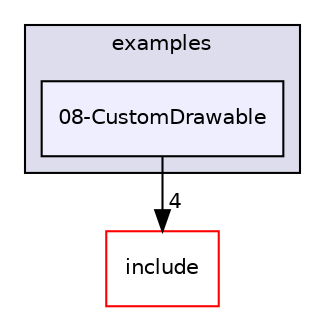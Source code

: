 digraph "/home/alexandre/Documents/sae_pacman/MinGL2/examples/08-CustomDrawable" {
  compound=true
  node [ fontsize="10", fontname="Helvetica"];
  edge [ labelfontsize="10", labelfontname="Helvetica"];
  subgraph clusterdir_39d26ed54e8d333b4c8e5b8996647edb {
    graph [ bgcolor="#ddddee", pencolor="black", label="examples" fontname="Helvetica", fontsize="10", URL="dir_39d26ed54e8d333b4c8e5b8996647edb.html"]
  dir_7194bcd44d3b6000b0699344cd91859f [shape=box, label="08-CustomDrawable", style="filled", fillcolor="#eeeeff", pencolor="black", URL="dir_7194bcd44d3b6000b0699344cd91859f.html"];
  }
  dir_ae291cc27e75980bdaeeec13fe1d2128 [shape=box label="include" fillcolor="white" style="filled" color="red" URL="dir_ae291cc27e75980bdaeeec13fe1d2128.html"];
  dir_7194bcd44d3b6000b0699344cd91859f->dir_ae291cc27e75980bdaeeec13fe1d2128 [headlabel="4", labeldistance=1.5 headhref="dir_000010_000013.html"];
}
